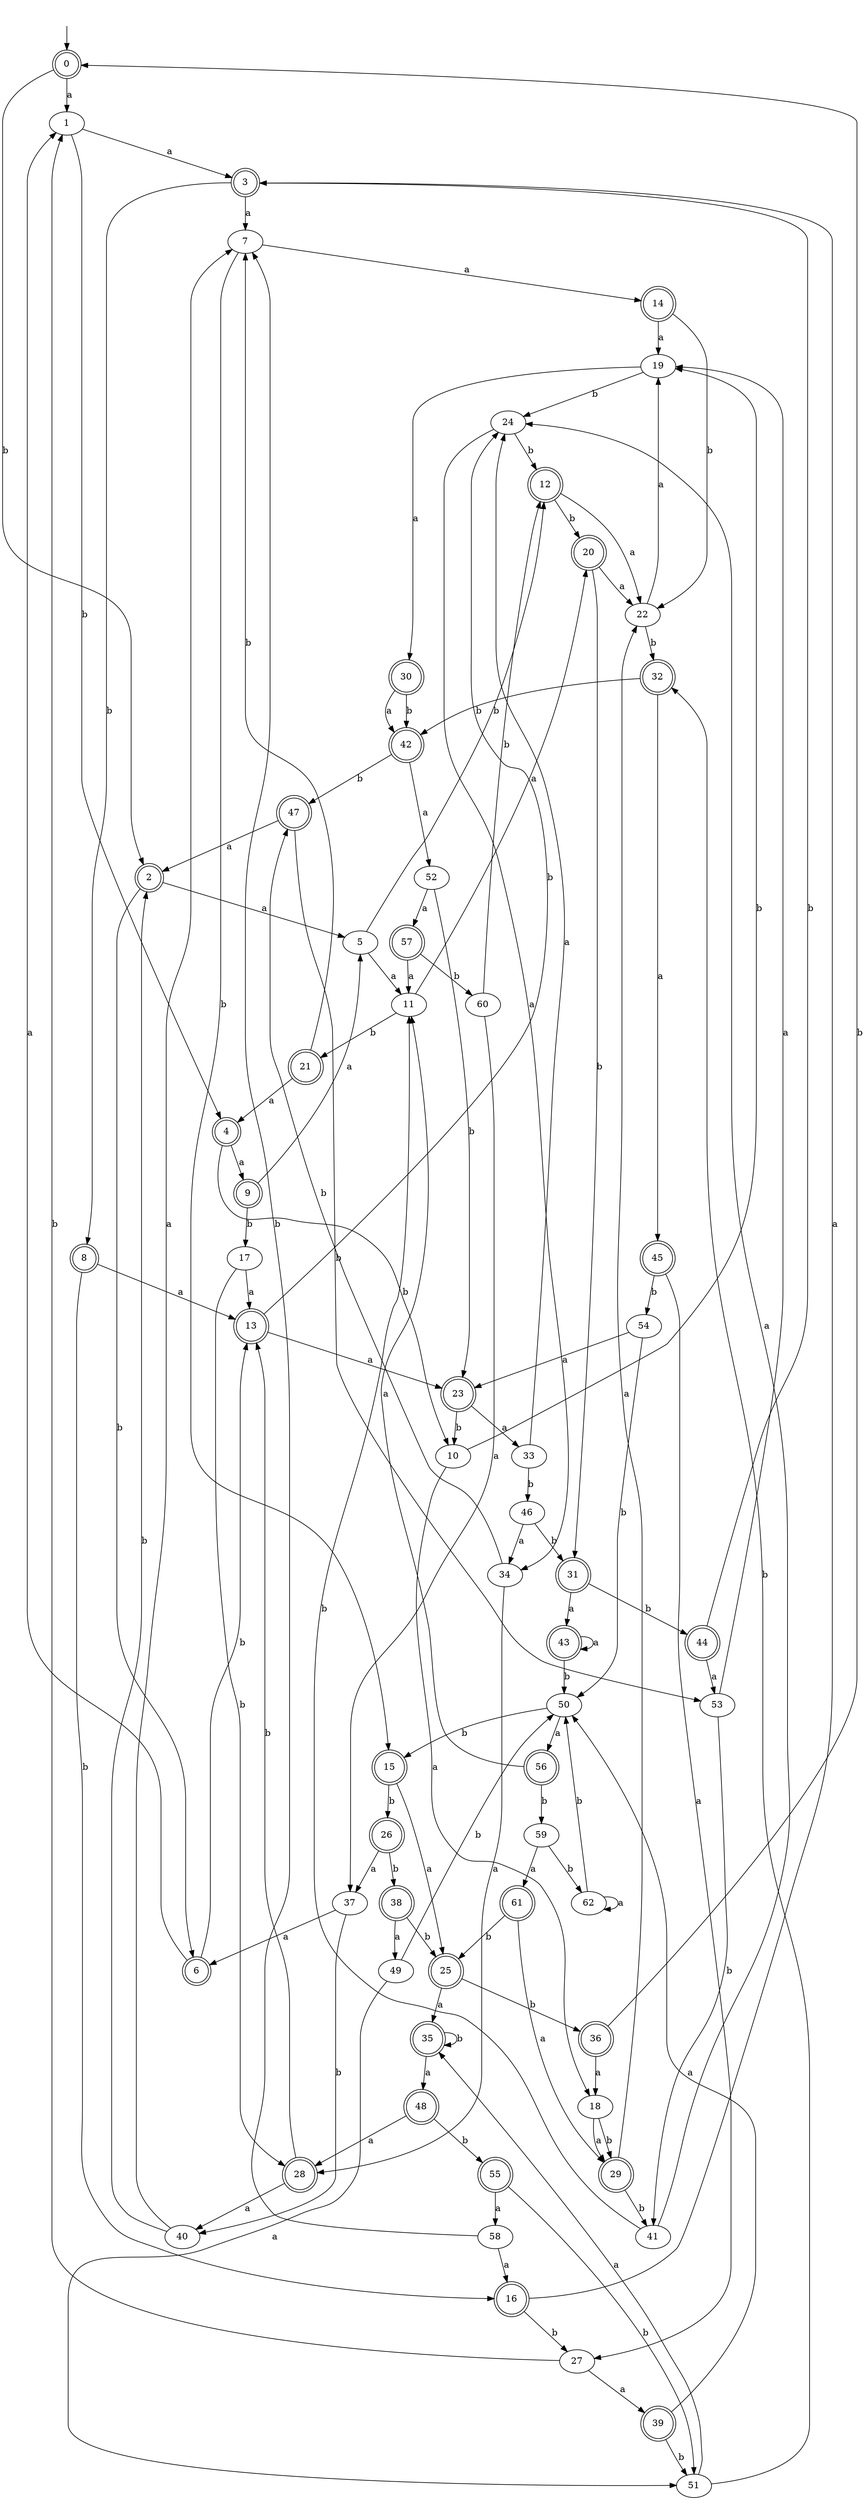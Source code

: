 digraph RandomDFA {
  __start0 [label="", shape=none];
  __start0 -> 0 [label=""];
  0 [shape=circle] [shape=doublecircle]
  0 -> 1 [label="a"]
  0 -> 2 [label="b"]
  1
  1 -> 3 [label="a"]
  1 -> 4 [label="b"]
  2 [shape=doublecircle]
  2 -> 5 [label="a"]
  2 -> 6 [label="b"]
  3 [shape=doublecircle]
  3 -> 7 [label="a"]
  3 -> 8 [label="b"]
  4 [shape=doublecircle]
  4 -> 9 [label="a"]
  4 -> 10 [label="b"]
  5
  5 -> 11 [label="a"]
  5 -> 12 [label="b"]
  6 [shape=doublecircle]
  6 -> 1 [label="a"]
  6 -> 13 [label="b"]
  7
  7 -> 14 [label="a"]
  7 -> 15 [label="b"]
  8 [shape=doublecircle]
  8 -> 13 [label="a"]
  8 -> 16 [label="b"]
  9 [shape=doublecircle]
  9 -> 5 [label="a"]
  9 -> 17 [label="b"]
  10
  10 -> 18 [label="a"]
  10 -> 19 [label="b"]
  11
  11 -> 20 [label="a"]
  11 -> 21 [label="b"]
  12 [shape=doublecircle]
  12 -> 22 [label="a"]
  12 -> 20 [label="b"]
  13 [shape=doublecircle]
  13 -> 23 [label="a"]
  13 -> 24 [label="b"]
  14 [shape=doublecircle]
  14 -> 19 [label="a"]
  14 -> 22 [label="b"]
  15 [shape=doublecircle]
  15 -> 25 [label="a"]
  15 -> 26 [label="b"]
  16 [shape=doublecircle]
  16 -> 3 [label="a"]
  16 -> 27 [label="b"]
  17
  17 -> 13 [label="a"]
  17 -> 28 [label="b"]
  18
  18 -> 29 [label="a"]
  18 -> 29 [label="b"]
  19
  19 -> 30 [label="a"]
  19 -> 24 [label="b"]
  20 [shape=doublecircle]
  20 -> 22 [label="a"]
  20 -> 31 [label="b"]
  21 [shape=doublecircle]
  21 -> 4 [label="a"]
  21 -> 7 [label="b"]
  22
  22 -> 19 [label="a"]
  22 -> 32 [label="b"]
  23 [shape=doublecircle]
  23 -> 33 [label="a"]
  23 -> 10 [label="b"]
  24
  24 -> 34 [label="a"]
  24 -> 12 [label="b"]
  25 [shape=doublecircle]
  25 -> 35 [label="a"]
  25 -> 36 [label="b"]
  26 [shape=doublecircle]
  26 -> 37 [label="a"]
  26 -> 38 [label="b"]
  27
  27 -> 39 [label="a"]
  27 -> 1 [label="b"]
  28 [shape=doublecircle]
  28 -> 40 [label="a"]
  28 -> 13 [label="b"]
  29 [shape=doublecircle]
  29 -> 22 [label="a"]
  29 -> 41 [label="b"]
  30 [shape=doublecircle]
  30 -> 42 [label="a"]
  30 -> 42 [label="b"]
  31 [shape=doublecircle]
  31 -> 43 [label="a"]
  31 -> 44 [label="b"]
  32 [shape=doublecircle]
  32 -> 45 [label="a"]
  32 -> 42 [label="b"]
  33
  33 -> 24 [label="a"]
  33 -> 46 [label="b"]
  34
  34 -> 28 [label="a"]
  34 -> 47 [label="b"]
  35 [shape=doublecircle]
  35 -> 48 [label="a"]
  35 -> 35 [label="b"]
  36 [shape=doublecircle]
  36 -> 18 [label="a"]
  36 -> 0 [label="b"]
  37
  37 -> 6 [label="a"]
  37 -> 40 [label="b"]
  38 [shape=doublecircle]
  38 -> 49 [label="a"]
  38 -> 25 [label="b"]
  39 [shape=doublecircle]
  39 -> 50 [label="a"]
  39 -> 51 [label="b"]
  40
  40 -> 7 [label="a"]
  40 -> 2 [label="b"]
  41
  41 -> 24 [label="a"]
  41 -> 11 [label="b"]
  42 [shape=doublecircle]
  42 -> 52 [label="a"]
  42 -> 47 [label="b"]
  43 [shape=doublecircle]
  43 -> 43 [label="a"]
  43 -> 50 [label="b"]
  44 [shape=doublecircle]
  44 -> 53 [label="a"]
  44 -> 3 [label="b"]
  45 [shape=doublecircle]
  45 -> 27 [label="a"]
  45 -> 54 [label="b"]
  46
  46 -> 34 [label="a"]
  46 -> 31 [label="b"]
  47 [shape=doublecircle]
  47 -> 2 [label="a"]
  47 -> 53 [label="b"]
  48 [shape=doublecircle]
  48 -> 28 [label="a"]
  48 -> 55 [label="b"]
  49
  49 -> 51 [label="a"]
  49 -> 50 [label="b"]
  50
  50 -> 56 [label="a"]
  50 -> 15 [label="b"]
  51
  51 -> 35 [label="a"]
  51 -> 32 [label="b"]
  52
  52 -> 57 [label="a"]
  52 -> 23 [label="b"]
  53
  53 -> 19 [label="a"]
  53 -> 41 [label="b"]
  54
  54 -> 23 [label="a"]
  54 -> 50 [label="b"]
  55 [shape=doublecircle]
  55 -> 58 [label="a"]
  55 -> 51 [label="b"]
  56 [shape=doublecircle]
  56 -> 11 [label="a"]
  56 -> 59 [label="b"]
  57 [shape=doublecircle]
  57 -> 11 [label="a"]
  57 -> 60 [label="b"]
  58
  58 -> 16 [label="a"]
  58 -> 7 [label="b"]
  59
  59 -> 61 [label="a"]
  59 -> 62 [label="b"]
  60
  60 -> 37 [label="a"]
  60 -> 12 [label="b"]
  61 [shape=doublecircle]
  61 -> 29 [label="a"]
  61 -> 25 [label="b"]
  62
  62 -> 62 [label="a"]
  62 -> 50 [label="b"]
}

